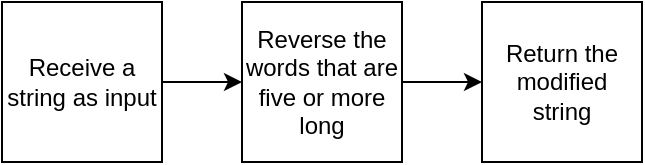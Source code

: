 <mxfile version="25.0.1">
  <diagram name="Page-1" id="gcOh2L13ghurHqlArtQZ">
    <mxGraphModel dx="1050" dy="627" grid="1" gridSize="10" guides="1" tooltips="1" connect="1" arrows="1" fold="1" page="1" pageScale="1" pageWidth="827" pageHeight="1169" background="#ffffff" math="0" shadow="0">
      <root>
        <mxCell id="0" />
        <mxCell id="1" parent="0" />
        <mxCell id="pkoyU2fwOPBfZemE1w7x-363" style="edgeStyle=orthogonalEdgeStyle;rounded=0;orthogonalLoop=1;jettySize=auto;html=1;exitX=1;exitY=0.5;exitDx=0;exitDy=0;entryX=0;entryY=0.5;entryDx=0;entryDy=0;" edge="1" parent="1" source="pkoyU2fwOPBfZemE1w7x-359" target="pkoyU2fwOPBfZemE1w7x-360">
          <mxGeometry relative="1" as="geometry" />
        </mxCell>
        <mxCell id="pkoyU2fwOPBfZemE1w7x-359" value="Receive a string as input" style="whiteSpace=wrap;html=1;aspect=fixed;" vertex="1" parent="1">
          <mxGeometry x="190" y="190" width="80" height="80" as="geometry" />
        </mxCell>
        <mxCell id="pkoyU2fwOPBfZemE1w7x-379" style="edgeStyle=orthogonalEdgeStyle;rounded=0;orthogonalLoop=1;jettySize=auto;html=1;exitX=1;exitY=0.5;exitDx=0;exitDy=0;entryX=0;entryY=0.5;entryDx=0;entryDy=0;" edge="1" parent="1" source="pkoyU2fwOPBfZemE1w7x-360" target="pkoyU2fwOPBfZemE1w7x-378">
          <mxGeometry relative="1" as="geometry" />
        </mxCell>
        <mxCell id="pkoyU2fwOPBfZemE1w7x-360" value="Reverse the words that are five or more long" style="whiteSpace=wrap;html=1;aspect=fixed;fontSize=12;" vertex="1" parent="1">
          <mxGeometry x="310" y="190" width="80" height="80" as="geometry" />
        </mxCell>
        <mxCell id="pkoyU2fwOPBfZemE1w7x-378" value="Return the modified string" style="whiteSpace=wrap;html=1;aspect=fixed;fontSize=12;" vertex="1" parent="1">
          <mxGeometry x="430" y="190" width="80" height="80" as="geometry" />
        </mxCell>
      </root>
    </mxGraphModel>
  </diagram>
</mxfile>
